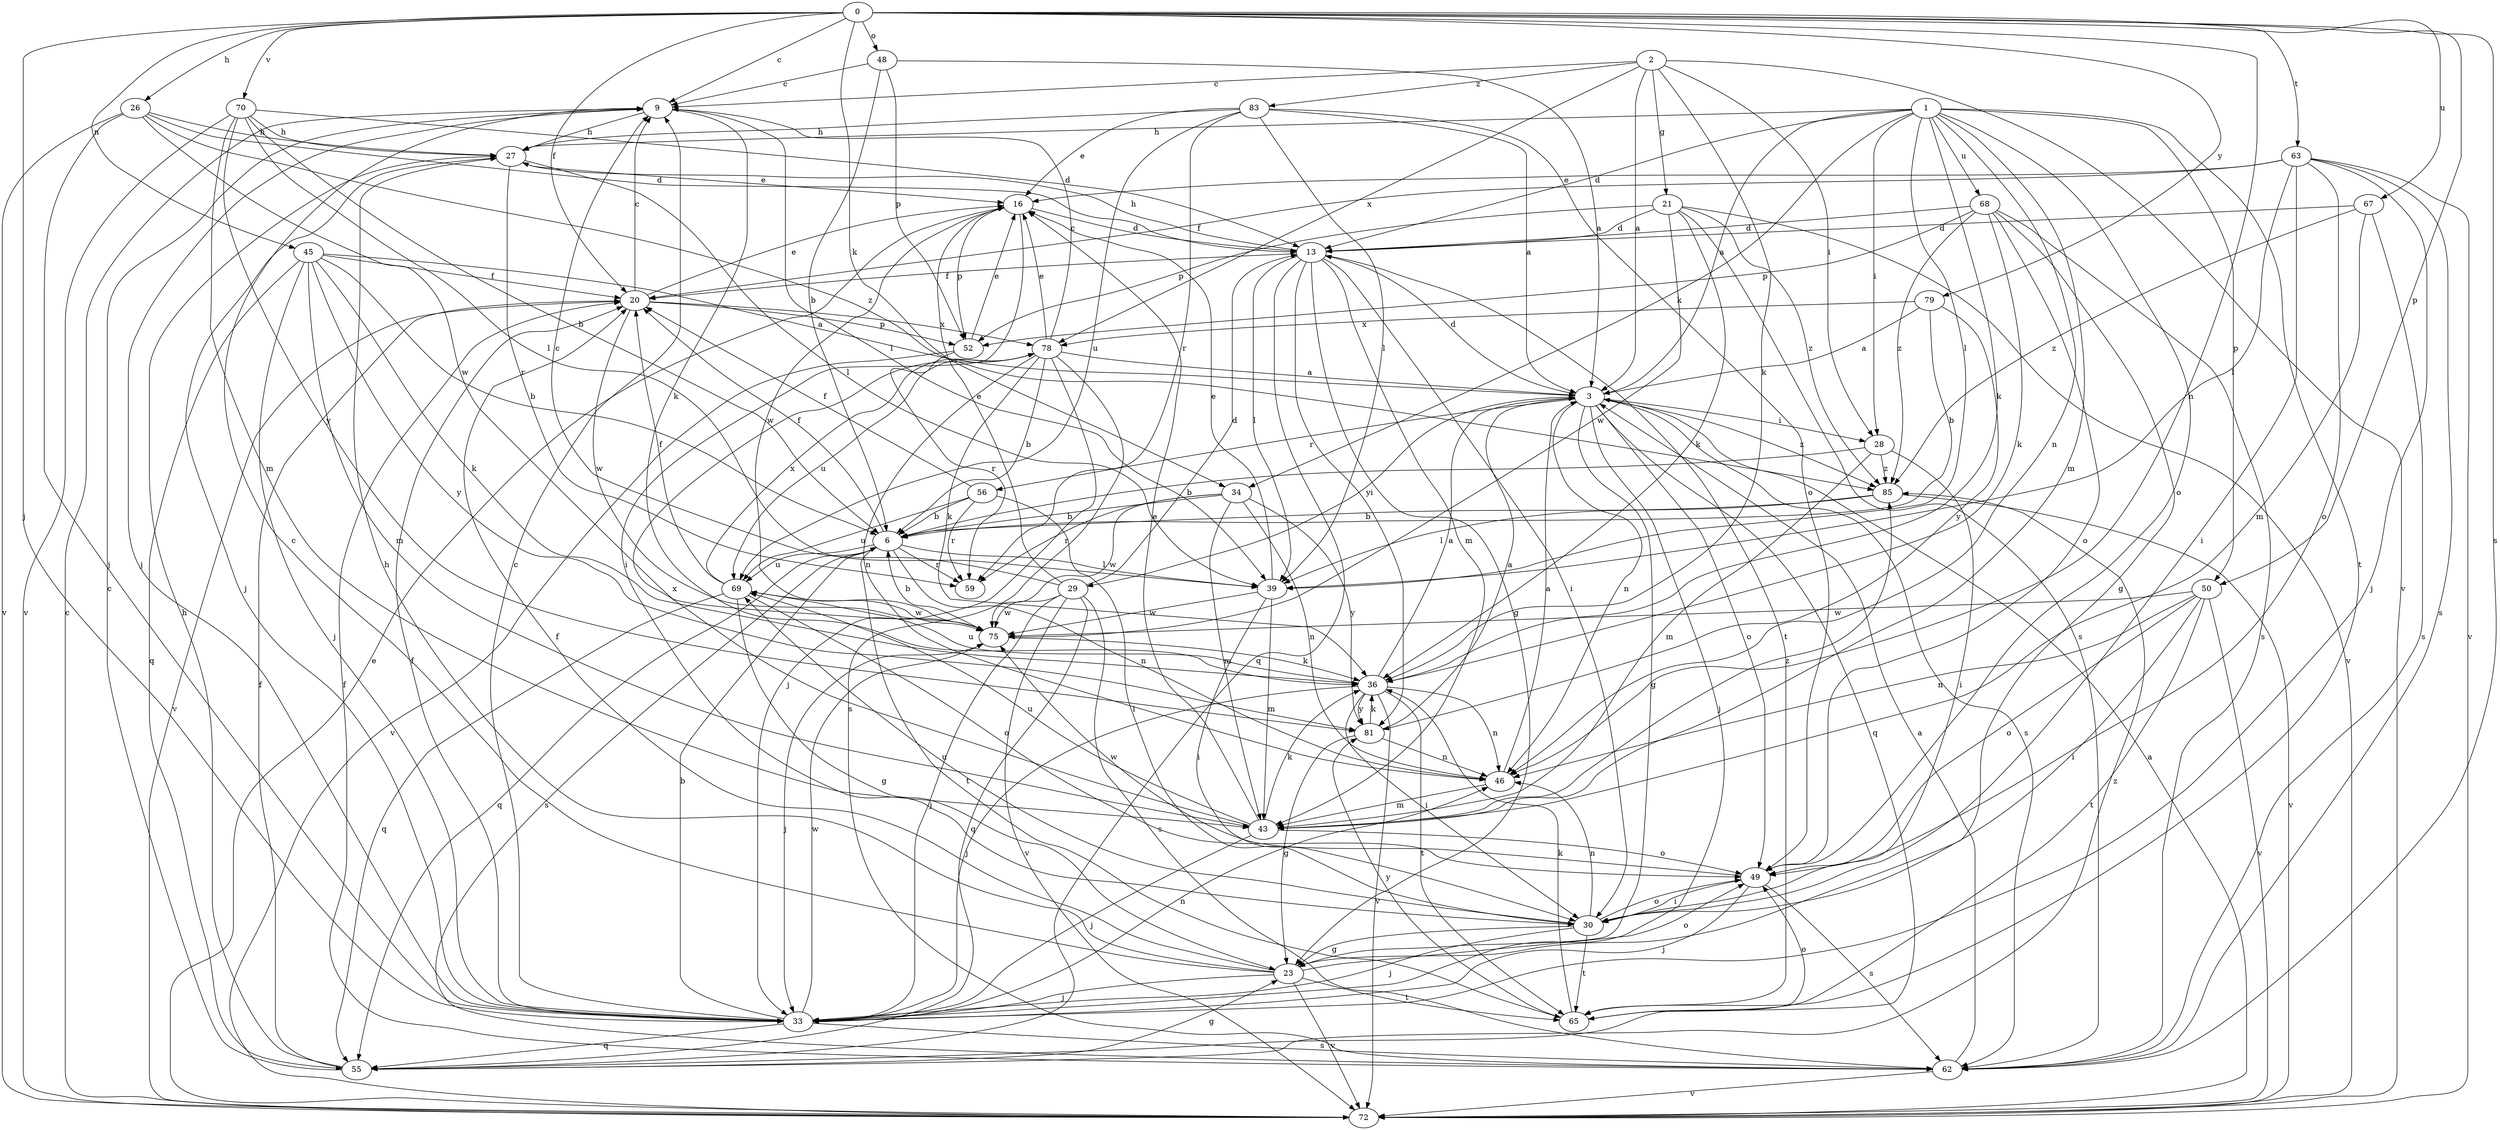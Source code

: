 strict digraph  {
0;
1;
2;
3;
6;
9;
13;
16;
20;
21;
23;
26;
27;
28;
29;
30;
33;
34;
36;
39;
43;
45;
46;
48;
49;
50;
52;
55;
56;
59;
62;
63;
65;
67;
68;
69;
70;
72;
75;
78;
79;
81;
83;
85;
0 -> 9  [label=c];
0 -> 20  [label=f];
0 -> 26  [label=h];
0 -> 33  [label=j];
0 -> 34  [label=k];
0 -> 45  [label=n];
0 -> 46  [label=n];
0 -> 48  [label=o];
0 -> 50  [label=p];
0 -> 62  [label=s];
0 -> 63  [label=t];
0 -> 67  [label=u];
0 -> 70  [label=v];
0 -> 79  [label=y];
1 -> 3  [label=a];
1 -> 13  [label=d];
1 -> 27  [label=h];
1 -> 28  [label=i];
1 -> 34  [label=k];
1 -> 36  [label=k];
1 -> 39  [label=l];
1 -> 43  [label=m];
1 -> 46  [label=n];
1 -> 49  [label=o];
1 -> 50  [label=p];
1 -> 65  [label=t];
1 -> 68  [label=u];
2 -> 3  [label=a];
2 -> 9  [label=c];
2 -> 21  [label=g];
2 -> 28  [label=i];
2 -> 36  [label=k];
2 -> 72  [label=v];
2 -> 78  [label=x];
2 -> 83  [label=z];
3 -> 13  [label=d];
3 -> 23  [label=g];
3 -> 28  [label=i];
3 -> 29  [label=i];
3 -> 33  [label=j];
3 -> 46  [label=n];
3 -> 49  [label=o];
3 -> 55  [label=q];
3 -> 56  [label=r];
3 -> 62  [label=s];
3 -> 85  [label=z];
6 -> 20  [label=f];
6 -> 39  [label=l];
6 -> 46  [label=n];
6 -> 55  [label=q];
6 -> 59  [label=r];
6 -> 62  [label=s];
6 -> 65  [label=t];
6 -> 69  [label=u];
9 -> 27  [label=h];
9 -> 33  [label=j];
9 -> 36  [label=k];
9 -> 39  [label=l];
13 -> 20  [label=f];
13 -> 23  [label=g];
13 -> 27  [label=h];
13 -> 30  [label=i];
13 -> 39  [label=l];
13 -> 43  [label=m];
13 -> 55  [label=q];
13 -> 65  [label=t];
13 -> 81  [label=y];
16 -> 13  [label=d];
16 -> 30  [label=i];
16 -> 52  [label=p];
16 -> 75  [label=w];
20 -> 9  [label=c];
20 -> 16  [label=e];
20 -> 52  [label=p];
20 -> 72  [label=v];
20 -> 75  [label=w];
20 -> 78  [label=x];
21 -> 13  [label=d];
21 -> 36  [label=k];
21 -> 52  [label=p];
21 -> 62  [label=s];
21 -> 72  [label=v];
21 -> 75  [label=w];
21 -> 85  [label=z];
23 -> 9  [label=c];
23 -> 20  [label=f];
23 -> 27  [label=h];
23 -> 33  [label=j];
23 -> 49  [label=o];
23 -> 65  [label=t];
23 -> 72  [label=v];
26 -> 13  [label=d];
26 -> 27  [label=h];
26 -> 33  [label=j];
26 -> 72  [label=v];
26 -> 75  [label=w];
26 -> 85  [label=z];
27 -> 16  [label=e];
27 -> 33  [label=j];
27 -> 39  [label=l];
27 -> 59  [label=r];
28 -> 6  [label=b];
28 -> 30  [label=i];
28 -> 43  [label=m];
28 -> 85  [label=z];
29 -> 9  [label=c];
29 -> 13  [label=d];
29 -> 16  [label=e];
29 -> 33  [label=j];
29 -> 55  [label=q];
29 -> 62  [label=s];
29 -> 72  [label=v];
29 -> 75  [label=w];
30 -> 23  [label=g];
30 -> 33  [label=j];
30 -> 46  [label=n];
30 -> 49  [label=o];
30 -> 65  [label=t];
30 -> 69  [label=u];
33 -> 6  [label=b];
33 -> 9  [label=c];
33 -> 20  [label=f];
33 -> 46  [label=n];
33 -> 55  [label=q];
33 -> 62  [label=s];
33 -> 75  [label=w];
34 -> 6  [label=b];
34 -> 43  [label=m];
34 -> 46  [label=n];
34 -> 59  [label=r];
34 -> 75  [label=w];
34 -> 81  [label=y];
36 -> 3  [label=a];
36 -> 30  [label=i];
36 -> 33  [label=j];
36 -> 46  [label=n];
36 -> 65  [label=t];
36 -> 69  [label=u];
36 -> 72  [label=v];
36 -> 81  [label=y];
39 -> 16  [label=e];
39 -> 30  [label=i];
39 -> 43  [label=m];
39 -> 75  [label=w];
43 -> 16  [label=e];
43 -> 33  [label=j];
43 -> 36  [label=k];
43 -> 49  [label=o];
43 -> 69  [label=u];
43 -> 78  [label=x];
43 -> 85  [label=z];
45 -> 3  [label=a];
45 -> 6  [label=b];
45 -> 20  [label=f];
45 -> 33  [label=j];
45 -> 36  [label=k];
45 -> 43  [label=m];
45 -> 55  [label=q];
45 -> 81  [label=y];
46 -> 3  [label=a];
46 -> 43  [label=m];
48 -> 3  [label=a];
48 -> 6  [label=b];
48 -> 9  [label=c];
48 -> 52  [label=p];
49 -> 30  [label=i];
49 -> 33  [label=j];
49 -> 62  [label=s];
49 -> 75  [label=w];
50 -> 30  [label=i];
50 -> 46  [label=n];
50 -> 49  [label=o];
50 -> 65  [label=t];
50 -> 72  [label=v];
50 -> 75  [label=w];
52 -> 16  [label=e];
52 -> 59  [label=r];
52 -> 72  [label=v];
55 -> 9  [label=c];
55 -> 20  [label=f];
55 -> 23  [label=g];
55 -> 27  [label=h];
55 -> 85  [label=z];
56 -> 6  [label=b];
56 -> 20  [label=f];
56 -> 30  [label=i];
56 -> 59  [label=r];
56 -> 69  [label=u];
62 -> 3  [label=a];
62 -> 20  [label=f];
62 -> 72  [label=v];
63 -> 16  [label=e];
63 -> 20  [label=f];
63 -> 30  [label=i];
63 -> 33  [label=j];
63 -> 39  [label=l];
63 -> 49  [label=o];
63 -> 62  [label=s];
63 -> 72  [label=v];
65 -> 36  [label=k];
65 -> 49  [label=o];
65 -> 81  [label=y];
67 -> 13  [label=d];
67 -> 43  [label=m];
67 -> 62  [label=s];
67 -> 85  [label=z];
68 -> 13  [label=d];
68 -> 23  [label=g];
68 -> 36  [label=k];
68 -> 49  [label=o];
68 -> 52  [label=p];
68 -> 62  [label=s];
68 -> 85  [label=z];
69 -> 20  [label=f];
69 -> 23  [label=g];
69 -> 49  [label=o];
69 -> 55  [label=q];
69 -> 75  [label=w];
69 -> 78  [label=x];
70 -> 6  [label=b];
70 -> 13  [label=d];
70 -> 27  [label=h];
70 -> 39  [label=l];
70 -> 43  [label=m];
70 -> 72  [label=v];
70 -> 81  [label=y];
72 -> 3  [label=a];
72 -> 9  [label=c];
72 -> 16  [label=e];
75 -> 6  [label=b];
75 -> 33  [label=j];
75 -> 36  [label=k];
78 -> 3  [label=a];
78 -> 6  [label=b];
78 -> 9  [label=c];
78 -> 16  [label=e];
78 -> 33  [label=j];
78 -> 36  [label=k];
78 -> 46  [label=n];
78 -> 62  [label=s];
78 -> 69  [label=u];
79 -> 3  [label=a];
79 -> 6  [label=b];
79 -> 78  [label=x];
79 -> 81  [label=y];
81 -> 3  [label=a];
81 -> 23  [label=g];
81 -> 36  [label=k];
81 -> 46  [label=n];
83 -> 3  [label=a];
83 -> 16  [label=e];
83 -> 27  [label=h];
83 -> 39  [label=l];
83 -> 49  [label=o];
83 -> 59  [label=r];
83 -> 69  [label=u];
85 -> 6  [label=b];
85 -> 39  [label=l];
85 -> 72  [label=v];
}
